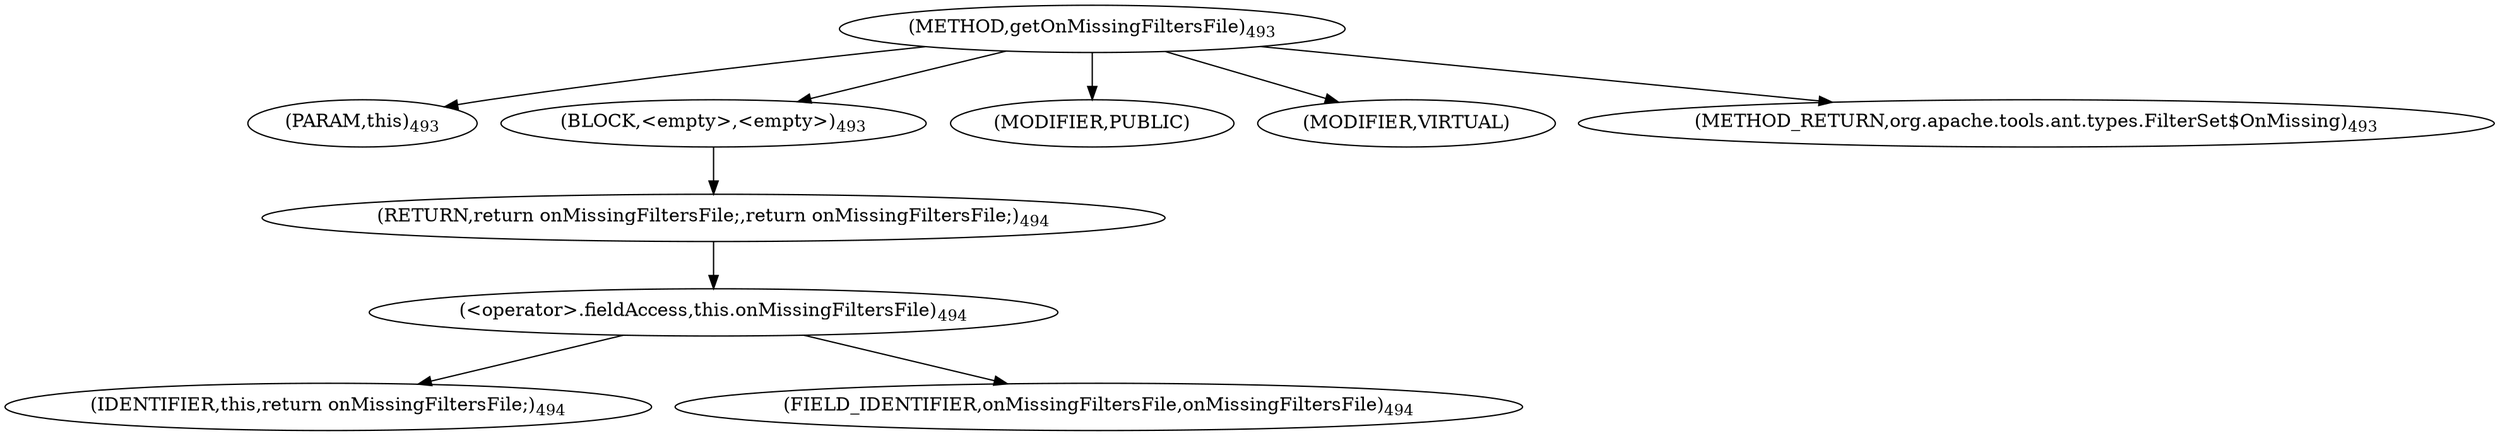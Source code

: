 digraph "getOnMissingFiltersFile" {  
"1028" [label = <(METHOD,getOnMissingFiltersFile)<SUB>493</SUB>> ]
"1029" [label = <(PARAM,this)<SUB>493</SUB>> ]
"1030" [label = <(BLOCK,&lt;empty&gt;,&lt;empty&gt;)<SUB>493</SUB>> ]
"1031" [label = <(RETURN,return onMissingFiltersFile;,return onMissingFiltersFile;)<SUB>494</SUB>> ]
"1032" [label = <(&lt;operator&gt;.fieldAccess,this.onMissingFiltersFile)<SUB>494</SUB>> ]
"1033" [label = <(IDENTIFIER,this,return onMissingFiltersFile;)<SUB>494</SUB>> ]
"1034" [label = <(FIELD_IDENTIFIER,onMissingFiltersFile,onMissingFiltersFile)<SUB>494</SUB>> ]
"1035" [label = <(MODIFIER,PUBLIC)> ]
"1036" [label = <(MODIFIER,VIRTUAL)> ]
"1037" [label = <(METHOD_RETURN,org.apache.tools.ant.types.FilterSet$OnMissing)<SUB>493</SUB>> ]
  "1028" -> "1029" 
  "1028" -> "1030" 
  "1028" -> "1035" 
  "1028" -> "1036" 
  "1028" -> "1037" 
  "1030" -> "1031" 
  "1031" -> "1032" 
  "1032" -> "1033" 
  "1032" -> "1034" 
}
